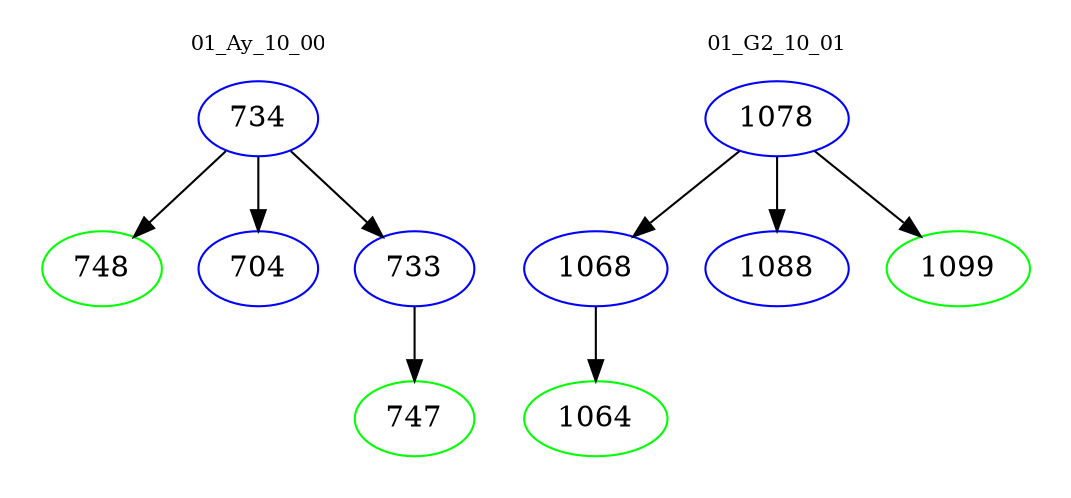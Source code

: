 digraph{
subgraph cluster_0 {
color = white
label = "01_Ay_10_00";
fontsize=10;
T0_734 [label="734", color="blue"]
T0_734 -> T0_748 [color="black"]
T0_748 [label="748", color="green"]
T0_734 -> T0_704 [color="black"]
T0_704 [label="704", color="blue"]
T0_734 -> T0_733 [color="black"]
T0_733 [label="733", color="blue"]
T0_733 -> T0_747 [color="black"]
T0_747 [label="747", color="green"]
}
subgraph cluster_1 {
color = white
label = "01_G2_10_01";
fontsize=10;
T1_1078 [label="1078", color="blue"]
T1_1078 -> T1_1068 [color="black"]
T1_1068 [label="1068", color="blue"]
T1_1068 -> T1_1064 [color="black"]
T1_1064 [label="1064", color="green"]
T1_1078 -> T1_1088 [color="black"]
T1_1088 [label="1088", color="blue"]
T1_1078 -> T1_1099 [color="black"]
T1_1099 [label="1099", color="green"]
}
}
